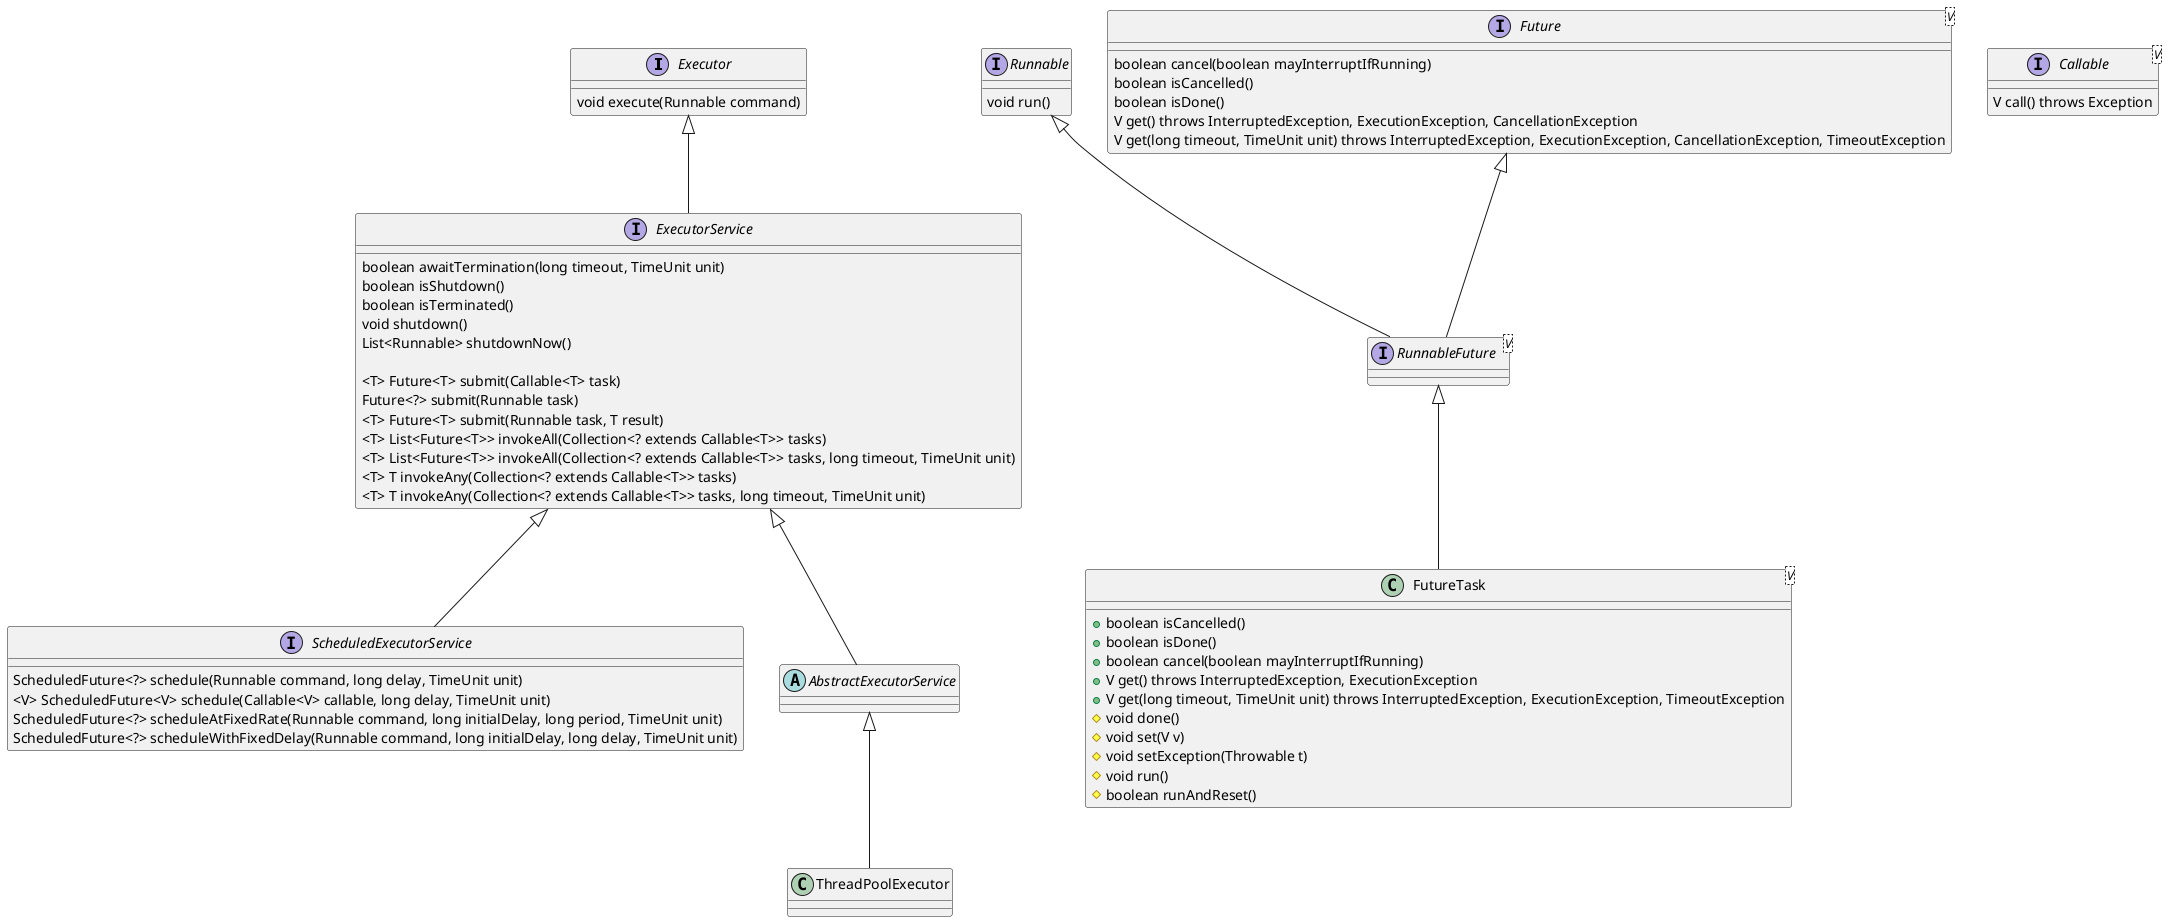@startuml
interface Executor {
    void execute(Runnable command)
}

interface ExecutorService {
    boolean awaitTermination(long timeout, TimeUnit unit)
    boolean isShutdown()
    boolean isTerminated()
    void shutdown()
    List<Runnable> shutdownNow()

    <T> Future<T> submit(Callable<T> task)
    Future<?> submit(Runnable task)
    <T> Future<T> submit(Runnable task, T result)
    <T> List<Future<T>> invokeAll(Collection<? extends Callable<T>> tasks)
    <T> List<Future<T>> invokeAll(Collection<? extends Callable<T>> tasks, long timeout, TimeUnit unit)
    <T> T invokeAny(Collection<? extends Callable<T>> tasks)
    <T> T invokeAny(Collection<? extends Callable<T>> tasks, long timeout, TimeUnit unit)
}

interface ScheduledExecutorService {
    ScheduledFuture<?> schedule(Runnable command, long delay, TimeUnit unit)
    <V> ScheduledFuture<V> schedule(Callable<V> callable, long delay, TimeUnit unit)
    ScheduledFuture<?> scheduleAtFixedRate(Runnable command, long initialDelay, long period, TimeUnit unit)
    ScheduledFuture<?> scheduleWithFixedDelay(Runnable command, long initialDelay, long delay, TimeUnit unit)
}

interface Runnable {
    void run()
}

interface Callable<V> {
    V call() throws Exception
}

interface Future<V> {
    boolean cancel(boolean mayInterruptIfRunning)
    boolean isCancelled()
    boolean isDone()
    V get() throws InterruptedException, ExecutionException, CancellationException
    V get(long timeout, TimeUnit unit) throws InterruptedException, ExecutionException, CancellationException, TimeoutException
}

interface RunnableFuture<V>

class FutureTask<V> {
    +boolean isCancelled()
    +boolean isDone()
    +boolean cancel(boolean mayInterruptIfRunning)
    +V get() throws InterruptedException, ExecutionException
    +V get(long timeout, TimeUnit unit) throws InterruptedException, ExecutionException, TimeoutException
    #void done()
    #void set(V v)
    #void setException(Throwable t)
    #void run()
    #boolean runAndReset()
}

abstract class AbstractExecutorService {

}

class ThreadPoolExecutor {

}

Executor <|-- ExecutorService
ExecutorService <|-- ScheduledExecutorService
ExecutorService <|-- AbstractExecutorService
AbstractExecutorService <|-- ThreadPoolExecutor
Future <|-- RunnableFuture
Runnable <|-- RunnableFuture
RunnableFuture <|-- FutureTask


@enduml